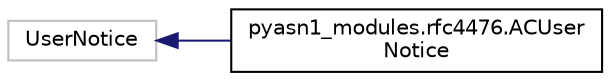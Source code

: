 digraph "Graphical Class Hierarchy"
{
 // LATEX_PDF_SIZE
  edge [fontname="Helvetica",fontsize="10",labelfontname="Helvetica",labelfontsize="10"];
  node [fontname="Helvetica",fontsize="10",shape=record];
  rankdir="LR";
  Node14473 [label="UserNotice",height=0.2,width=0.4,color="grey75", fillcolor="white", style="filled",tooltip=" "];
  Node14473 -> Node0 [dir="back",color="midnightblue",fontsize="10",style="solid",fontname="Helvetica"];
  Node0 [label="pyasn1_modules.rfc4476.ACUser\lNotice",height=0.2,width=0.4,color="black", fillcolor="white", style="filled",URL="$classpyasn1__modules_1_1rfc4476_1_1ACUserNotice.html",tooltip=" "];
}
